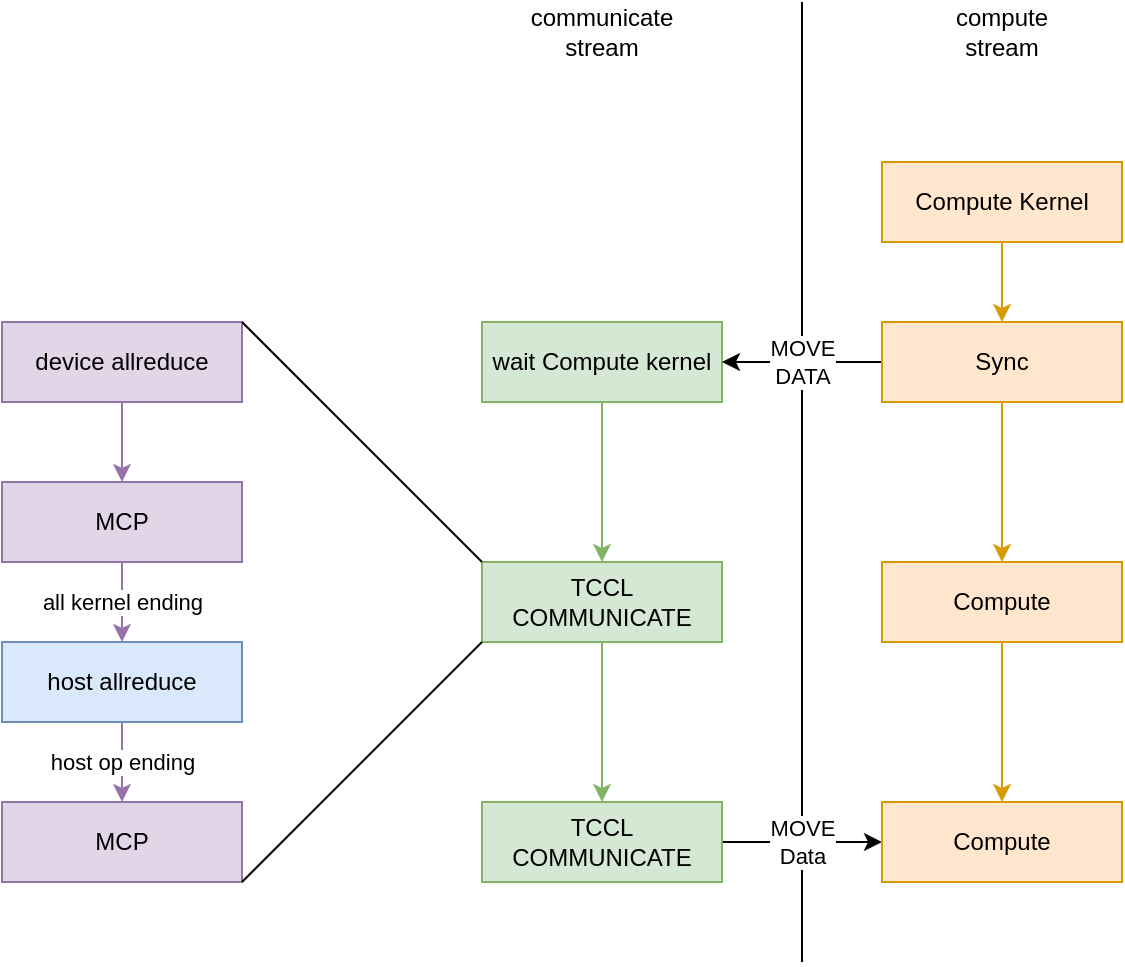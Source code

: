 <mxfile version="20.8.23" type="github">
  <diagram name="Page-1" id="YwuDbRjeBxF35pnP86EJ">
    <mxGraphModel dx="2074" dy="1099" grid="1" gridSize="10" guides="1" tooltips="1" connect="1" arrows="1" fold="1" page="1" pageScale="1" pageWidth="850" pageHeight="1100" math="0" shadow="0">
      <root>
        <mxCell id="0" />
        <mxCell id="1" parent="0" />
        <mxCell id="B7jQ71wYBV42BT_cYgb--6" value="" style="edgeStyle=orthogonalEdgeStyle;rounded=0;orthogonalLoop=1;jettySize=auto;html=1;fillColor=#d5e8d4;strokeColor=#82b366;" edge="1" parent="1" source="B7jQ71wYBV42BT_cYgb--1" target="B7jQ71wYBV42BT_cYgb--5">
          <mxGeometry relative="1" as="geometry" />
        </mxCell>
        <mxCell id="B7jQ71wYBV42BT_cYgb--1" value="wait Compute kernel" style="rounded=0;whiteSpace=wrap;html=1;fillColor=#d5e8d4;strokeColor=#82b366;" vertex="1" parent="1">
          <mxGeometry x="480" y="240" width="120" height="40" as="geometry" />
        </mxCell>
        <mxCell id="B7jQ71wYBV42BT_cYgb--9" value="" style="edgeStyle=orthogonalEdgeStyle;rounded=0;orthogonalLoop=1;jettySize=auto;html=1;fillColor=#ffe6cc;strokeColor=#d79b00;" edge="1" parent="1" source="B7jQ71wYBV42BT_cYgb--2" target="B7jQ71wYBV42BT_cYgb--4">
          <mxGeometry relative="1" as="geometry" />
        </mxCell>
        <mxCell id="B7jQ71wYBV42BT_cYgb--2" value="Compute Kernel" style="rounded=0;whiteSpace=wrap;html=1;fillColor=#ffe6cc;strokeColor=#d79b00;" vertex="1" parent="1">
          <mxGeometry x="680" y="160" width="120" height="40" as="geometry" />
        </mxCell>
        <mxCell id="B7jQ71wYBV42BT_cYgb--3" value="" style="endArrow=none;html=1;rounded=0;" edge="1" parent="1">
          <mxGeometry width="50" height="50" relative="1" as="geometry">
            <mxPoint x="640" y="560" as="sourcePoint" />
            <mxPoint x="640" y="80" as="targetPoint" />
          </mxGeometry>
        </mxCell>
        <mxCell id="B7jQ71wYBV42BT_cYgb--7" value="MOVE&lt;br&gt;DATA" style="edgeStyle=orthogonalEdgeStyle;rounded=0;orthogonalLoop=1;jettySize=auto;html=1;" edge="1" parent="1" source="B7jQ71wYBV42BT_cYgb--4" target="B7jQ71wYBV42BT_cYgb--1">
          <mxGeometry relative="1" as="geometry">
            <Array as="points">
              <mxPoint x="660" y="260" />
              <mxPoint x="660" y="260" />
            </Array>
          </mxGeometry>
        </mxCell>
        <mxCell id="B7jQ71wYBV42BT_cYgb--15" value="" style="edgeStyle=orthogonalEdgeStyle;rounded=0;orthogonalLoop=1;jettySize=auto;html=1;fillColor=#ffe6cc;strokeColor=#d79b00;" edge="1" parent="1" source="B7jQ71wYBV42BT_cYgb--4" target="B7jQ71wYBV42BT_cYgb--10">
          <mxGeometry relative="1" as="geometry" />
        </mxCell>
        <mxCell id="B7jQ71wYBV42BT_cYgb--4" value="Sync" style="rounded=0;whiteSpace=wrap;html=1;fillColor=#ffe6cc;strokeColor=#d79b00;" vertex="1" parent="1">
          <mxGeometry x="680" y="240" width="120" height="40" as="geometry" />
        </mxCell>
        <mxCell id="B7jQ71wYBV42BT_cYgb--14" value="" style="edgeStyle=orthogonalEdgeStyle;rounded=0;orthogonalLoop=1;jettySize=auto;html=1;fillColor=#d5e8d4;strokeColor=#82b366;" edge="1" parent="1" source="B7jQ71wYBV42BT_cYgb--5" target="B7jQ71wYBV42BT_cYgb--11">
          <mxGeometry relative="1" as="geometry" />
        </mxCell>
        <mxCell id="B7jQ71wYBV42BT_cYgb--5" value="TCCL COMMUNICATE" style="rounded=0;whiteSpace=wrap;html=1;fillColor=#d5e8d4;strokeColor=#82b366;" vertex="1" parent="1">
          <mxGeometry x="480" y="360" width="120" height="40" as="geometry" />
        </mxCell>
        <mxCell id="B7jQ71wYBV42BT_cYgb--16" value="" style="edgeStyle=orthogonalEdgeStyle;rounded=0;orthogonalLoop=1;jettySize=auto;html=1;fillColor=#ffe6cc;strokeColor=#d79b00;" edge="1" parent="1" source="B7jQ71wYBV42BT_cYgb--10" target="B7jQ71wYBV42BT_cYgb--12">
          <mxGeometry relative="1" as="geometry" />
        </mxCell>
        <mxCell id="B7jQ71wYBV42BT_cYgb--10" value="Compute" style="rounded=0;whiteSpace=wrap;html=1;fillColor=#ffe6cc;strokeColor=#d79b00;" vertex="1" parent="1">
          <mxGeometry x="680" y="360" width="120" height="40" as="geometry" />
        </mxCell>
        <mxCell id="B7jQ71wYBV42BT_cYgb--13" value="MOVE&lt;br&gt;Data" style="edgeStyle=orthogonalEdgeStyle;rounded=0;orthogonalLoop=1;jettySize=auto;html=1;" edge="1" parent="1" source="B7jQ71wYBV42BT_cYgb--11" target="B7jQ71wYBV42BT_cYgb--12">
          <mxGeometry relative="1" as="geometry" />
        </mxCell>
        <mxCell id="B7jQ71wYBV42BT_cYgb--11" value="TCCL COMMUNICATE" style="rounded=0;whiteSpace=wrap;html=1;fillColor=#d5e8d4;strokeColor=#82b366;" vertex="1" parent="1">
          <mxGeometry x="480" y="480" width="120" height="40" as="geometry" />
        </mxCell>
        <mxCell id="B7jQ71wYBV42BT_cYgb--12" value="Compute" style="rounded=0;whiteSpace=wrap;html=1;fillColor=#ffe6cc;strokeColor=#d79b00;" vertex="1" parent="1">
          <mxGeometry x="680" y="480" width="120" height="40" as="geometry" />
        </mxCell>
        <mxCell id="B7jQ71wYBV42BT_cYgb--17" value="communicate&lt;br&gt;stream" style="text;html=1;strokeColor=none;fillColor=none;align=center;verticalAlign=middle;whiteSpace=wrap;rounded=0;" vertex="1" parent="1">
          <mxGeometry x="510" y="80" width="60" height="30" as="geometry" />
        </mxCell>
        <mxCell id="B7jQ71wYBV42BT_cYgb--18" value="compute&lt;br&gt;stream" style="text;html=1;strokeColor=none;fillColor=none;align=center;verticalAlign=middle;whiteSpace=wrap;rounded=0;" vertex="1" parent="1">
          <mxGeometry x="710" y="80" width="60" height="30" as="geometry" />
        </mxCell>
        <mxCell id="B7jQ71wYBV42BT_cYgb--23" value="" style="edgeStyle=orthogonalEdgeStyle;rounded=0;orthogonalLoop=1;jettySize=auto;html=1;fillColor=#e1d5e7;strokeColor=#9673a6;" edge="1" parent="1" source="B7jQ71wYBV42BT_cYgb--19" target="B7jQ71wYBV42BT_cYgb--20">
          <mxGeometry relative="1" as="geometry" />
        </mxCell>
        <mxCell id="B7jQ71wYBV42BT_cYgb--19" value="device allreduce" style="rounded=0;whiteSpace=wrap;html=1;fillColor=#e1d5e7;strokeColor=#9673a6;" vertex="1" parent="1">
          <mxGeometry x="240" y="240" width="120" height="40" as="geometry" />
        </mxCell>
        <mxCell id="B7jQ71wYBV42BT_cYgb--24" value="all kernel ending" style="edgeStyle=orthogonalEdgeStyle;rounded=0;orthogonalLoop=1;jettySize=auto;html=1;fillColor=#e1d5e7;strokeColor=#9673a6;" edge="1" parent="1" source="B7jQ71wYBV42BT_cYgb--20" target="B7jQ71wYBV42BT_cYgb--21">
          <mxGeometry relative="1" as="geometry" />
        </mxCell>
        <mxCell id="B7jQ71wYBV42BT_cYgb--20" value="MCP" style="rounded=0;whiteSpace=wrap;html=1;fillColor=#e1d5e7;strokeColor=#9673a6;" vertex="1" parent="1">
          <mxGeometry x="240" y="320" width="120" height="40" as="geometry" />
        </mxCell>
        <mxCell id="B7jQ71wYBV42BT_cYgb--25" value="host op ending" style="edgeStyle=orthogonalEdgeStyle;rounded=0;orthogonalLoop=1;jettySize=auto;html=1;fillColor=#e1d5e7;strokeColor=#9673a6;" edge="1" parent="1" source="B7jQ71wYBV42BT_cYgb--21" target="B7jQ71wYBV42BT_cYgb--22">
          <mxGeometry relative="1" as="geometry">
            <Array as="points">
              <mxPoint x="300" y="460" />
              <mxPoint x="300" y="460" />
            </Array>
          </mxGeometry>
        </mxCell>
        <mxCell id="B7jQ71wYBV42BT_cYgb--21" value="host allreduce" style="rounded=0;whiteSpace=wrap;html=1;fillColor=#dae8fc;strokeColor=#6c8ebf;" vertex="1" parent="1">
          <mxGeometry x="240" y="400" width="120" height="40" as="geometry" />
        </mxCell>
        <mxCell id="B7jQ71wYBV42BT_cYgb--22" value="MCP" style="rounded=0;whiteSpace=wrap;html=1;fillColor=#e1d5e7;strokeColor=#9673a6;" vertex="1" parent="1">
          <mxGeometry x="240" y="480" width="120" height="40" as="geometry" />
        </mxCell>
        <mxCell id="B7jQ71wYBV42BT_cYgb--26" value="" style="endArrow=none;html=1;rounded=0;entryX=0;entryY=0;entryDx=0;entryDy=0;exitX=1;exitY=0;exitDx=0;exitDy=0;" edge="1" parent="1" source="B7jQ71wYBV42BT_cYgb--19" target="B7jQ71wYBV42BT_cYgb--5">
          <mxGeometry width="50" height="50" relative="1" as="geometry">
            <mxPoint x="450" y="570" as="sourcePoint" />
            <mxPoint x="500" y="520" as="targetPoint" />
          </mxGeometry>
        </mxCell>
        <mxCell id="B7jQ71wYBV42BT_cYgb--27" value="" style="endArrow=none;html=1;rounded=0;entryX=0;entryY=1;entryDx=0;entryDy=0;exitX=1;exitY=1;exitDx=0;exitDy=0;" edge="1" parent="1" source="B7jQ71wYBV42BT_cYgb--22" target="B7jQ71wYBV42BT_cYgb--5">
          <mxGeometry width="50" height="50" relative="1" as="geometry">
            <mxPoint x="370" y="210" as="sourcePoint" />
            <mxPoint x="490" y="370" as="targetPoint" />
          </mxGeometry>
        </mxCell>
      </root>
    </mxGraphModel>
  </diagram>
</mxfile>
